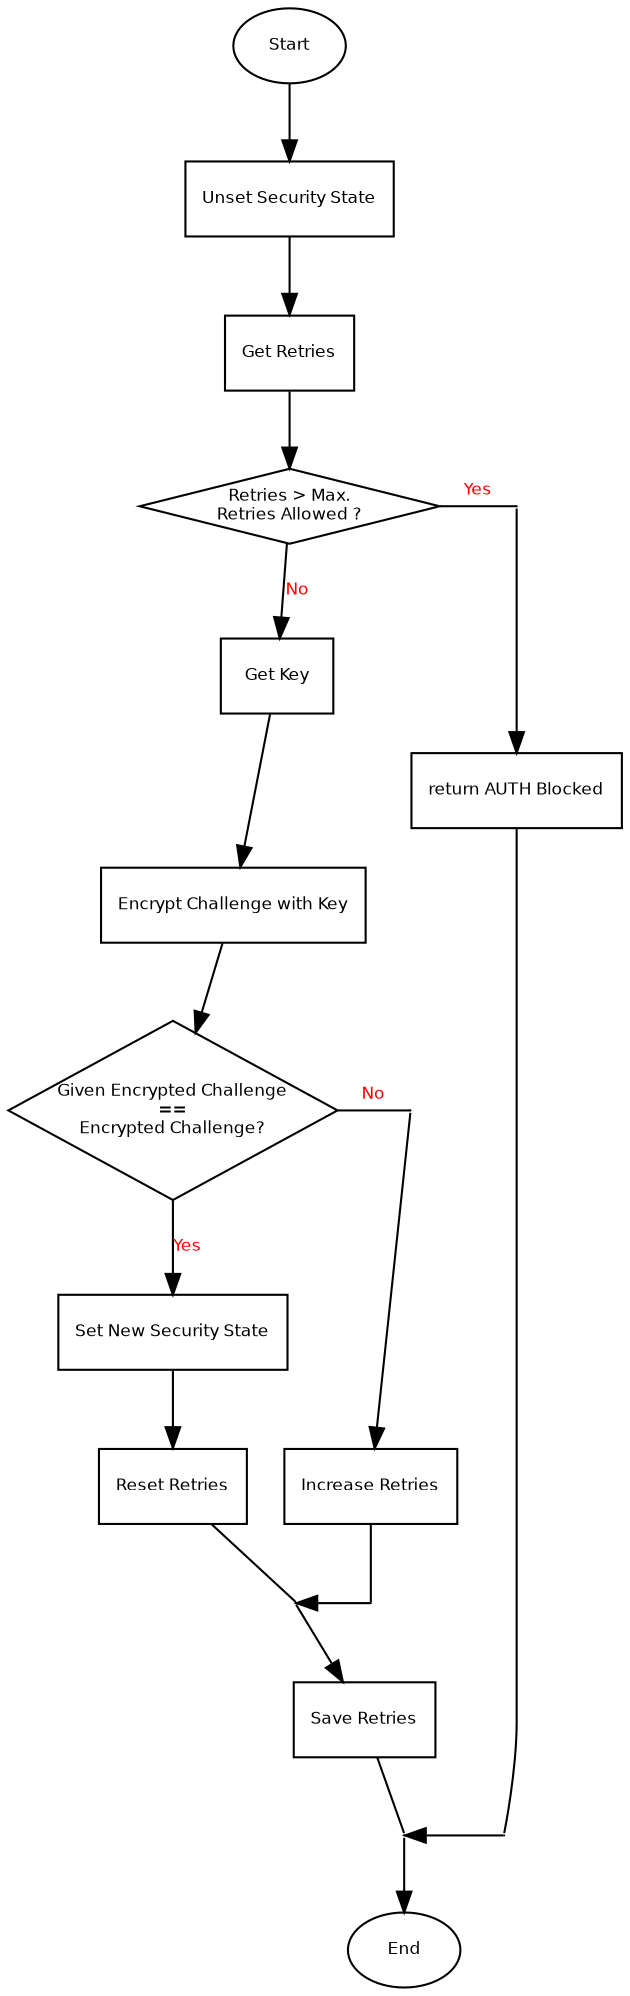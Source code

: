 digraph Flow_Verify {
 
 node [
         fontname = "Bitstream Vera Sans"
         fontsize = 8
         shape = "record"
     ]

 edge [
         fontname = "Bitstream Vera Sans"
         fontsize = 8
         fontcolor = "Red"
     ]

// all blocks
start [label="Start", shape="oval"];
unset [label="Unset Security State"]
get_retries [label="Get Retries"]
check_retries [label="Retries > Max.\nRetries Allowed ?", shape="diamond", fixedsize=true, width=2]
get_key [label="Get Key"]
encrypt [label="Encrypt Challenge with Key"]
check_challenge [label="Given Encrypted Challenge\n==\nEncrypted Challenge?", shape="diamond", fixedsize=true, width=2.2, height=1.2]
{
rank=same;
inc_retries [label="Increase Retries"];
reset_retries [label="Reset Retries"];
}
save_retries [label="Save Retries"]
set [label="Set New Security State"]
blocked [label="return AUTH Blocked"]
end [label="End", shape="oval"];

d1 [width=0, shape="point", label="."];
d2 [width=0, shape="point", label="."];
d3 [width=0, shape="point", label="."];
d4 [width=0, shape="point", label="."];
d5 [width=0, shape="point", label="."];
d6 [width=0, shape="point", label="."];

// relations
start -> unset
unset -> get_retries
get_retries -> check_retries
{rank=same; check_retries -> d1 [label="Yes", arrowhead=none];}
d1 -> blocked;
blocked -> d2 [arrowhead=none];
check_retries -> get_key [label="No"]
get_key -> encrypt
encrypt -> check_challenge
{rank=same; check_challenge -> d3 [label="No", arrowhead=none]}
d3 -> inc_retries
inc_retries -> d4 [arrowhead=none]
check_challenge -> set [label="Yes"]
set -> reset_retries
reset_retries -> d5 [arrowhead=none]
{rank=same; d5 -> d4 [dir=back]}
d5 -> save_retries
save_retries -> d6 [arrowhead=none]
{rank=same; d6 -> d2 [dir=back]}
d6 -> end

}
